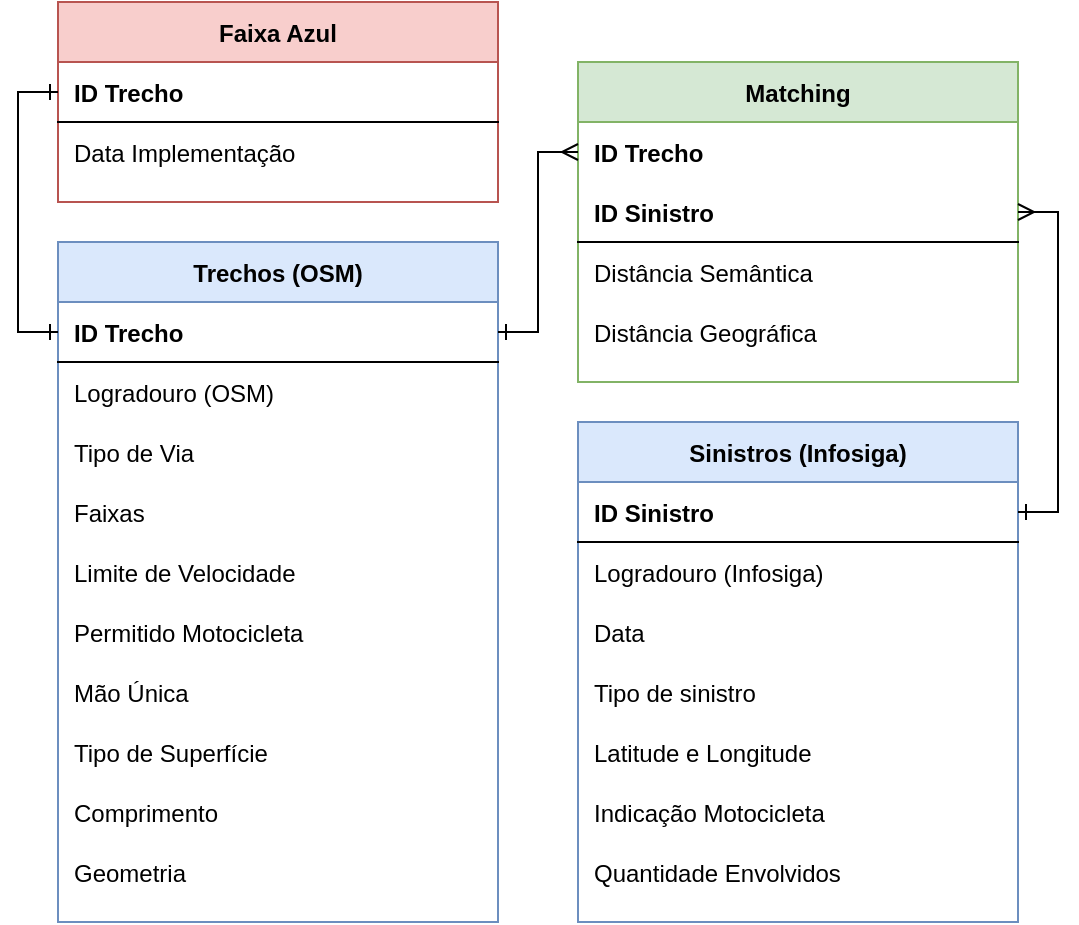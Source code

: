 <mxfile version="24.7.17">
  <diagram id="R2lEEEUBdFMjLlhIrx00" name="Page-1">
    <mxGraphModel dx="2274" dy="833" grid="1" gridSize="10" guides="1" tooltips="1" connect="1" arrows="1" fold="1" page="1" pageScale="1" pageWidth="850" pageHeight="1100" math="0" shadow="0" extFonts="Permanent Marker^https://fonts.googleapis.com/css?family=Permanent+Marker">
      <root>
        <mxCell id="0" />
        <mxCell id="1" parent="0" />
        <mxCell id="C-vyLk0tnHw3VtMMgP7b-23" value="Sinistros (Infosiga)" style="shape=table;startSize=30;container=1;collapsible=1;childLayout=tableLayout;fixedRows=1;rowLines=0;fontStyle=1;align=center;resizeLast=1;fillColor=#dae8fc;strokeColor=#6c8ebf;" parent="1" vertex="1">
          <mxGeometry x="-530" y="350" width="220" height="250" as="geometry" />
        </mxCell>
        <mxCell id="C-vyLk0tnHw3VtMMgP7b-24" value="" style="shape=partialRectangle;collapsible=0;dropTarget=0;pointerEvents=0;fillColor=none;points=[[0,0.5],[1,0.5]];portConstraint=eastwest;top=0;left=0;right=0;bottom=1;" parent="C-vyLk0tnHw3VtMMgP7b-23" vertex="1">
          <mxGeometry y="30" width="220" height="30" as="geometry" />
        </mxCell>
        <mxCell id="C-vyLk0tnHw3VtMMgP7b-26" value="ID Sinistro" style="shape=partialRectangle;overflow=hidden;connectable=0;fillColor=none;top=0;left=0;bottom=0;right=0;align=left;spacingLeft=6;fontStyle=1;" parent="C-vyLk0tnHw3VtMMgP7b-24" vertex="1">
          <mxGeometry width="220" height="30" as="geometry">
            <mxRectangle width="220" height="30" as="alternateBounds" />
          </mxGeometry>
        </mxCell>
        <mxCell id="1qeXA2bBtcVyhYgSrq0f-32" value="" style="shape=partialRectangle;collapsible=0;dropTarget=0;pointerEvents=0;fillColor=none;points=[[0,0.5],[1,0.5]];portConstraint=eastwest;top=0;left=0;right=0;bottom=0;" parent="C-vyLk0tnHw3VtMMgP7b-23" vertex="1">
          <mxGeometry y="60" width="220" height="30" as="geometry" />
        </mxCell>
        <mxCell id="1qeXA2bBtcVyhYgSrq0f-34" value="Logradouro (Infosiga)" style="shape=partialRectangle;overflow=hidden;connectable=0;fillColor=none;top=0;left=0;bottom=0;right=0;align=left;spacingLeft=6;" parent="1qeXA2bBtcVyhYgSrq0f-32" vertex="1">
          <mxGeometry width="220" height="30" as="geometry">
            <mxRectangle width="220" height="30" as="alternateBounds" />
          </mxGeometry>
        </mxCell>
        <mxCell id="C-vyLk0tnHw3VtMMgP7b-27" value="" style="shape=partialRectangle;collapsible=0;dropTarget=0;pointerEvents=0;fillColor=none;points=[[0,0.5],[1,0.5]];portConstraint=eastwest;top=0;left=0;right=0;bottom=0;" parent="C-vyLk0tnHw3VtMMgP7b-23" vertex="1">
          <mxGeometry y="90" width="220" height="30" as="geometry" />
        </mxCell>
        <mxCell id="C-vyLk0tnHw3VtMMgP7b-29" value="Data" style="shape=partialRectangle;overflow=hidden;connectable=0;fillColor=none;top=0;left=0;bottom=0;right=0;align=left;spacingLeft=6;" parent="C-vyLk0tnHw3VtMMgP7b-27" vertex="1">
          <mxGeometry width="220" height="30" as="geometry">
            <mxRectangle width="220" height="30" as="alternateBounds" />
          </mxGeometry>
        </mxCell>
        <mxCell id="1qeXA2bBtcVyhYgSrq0f-36" value="" style="shape=partialRectangle;collapsible=0;dropTarget=0;pointerEvents=0;fillColor=none;points=[[0,0.5],[1,0.5]];portConstraint=eastwest;top=0;left=0;right=0;bottom=0;" parent="C-vyLk0tnHw3VtMMgP7b-23" vertex="1">
          <mxGeometry y="120" width="220" height="30" as="geometry" />
        </mxCell>
        <mxCell id="1qeXA2bBtcVyhYgSrq0f-38" value="Tipo de sinistro" style="shape=partialRectangle;overflow=hidden;connectable=0;fillColor=none;top=0;left=0;bottom=0;right=0;align=left;spacingLeft=6;" parent="1qeXA2bBtcVyhYgSrq0f-36" vertex="1">
          <mxGeometry width="220" height="30" as="geometry">
            <mxRectangle width="220" height="30" as="alternateBounds" />
          </mxGeometry>
        </mxCell>
        <mxCell id="1qeXA2bBtcVyhYgSrq0f-66" value="" style="shape=partialRectangle;collapsible=0;dropTarget=0;pointerEvents=0;fillColor=none;points=[[0,0.5],[1,0.5]];portConstraint=eastwest;top=0;left=0;right=0;bottom=0;" parent="C-vyLk0tnHw3VtMMgP7b-23" vertex="1">
          <mxGeometry y="150" width="220" height="30" as="geometry" />
        </mxCell>
        <mxCell id="1qeXA2bBtcVyhYgSrq0f-68" value="Latitude e Longitude" style="shape=partialRectangle;overflow=hidden;connectable=0;fillColor=none;top=0;left=0;bottom=0;right=0;align=left;spacingLeft=6;" parent="1qeXA2bBtcVyhYgSrq0f-66" vertex="1">
          <mxGeometry width="220" height="30" as="geometry">
            <mxRectangle width="220" height="30" as="alternateBounds" />
          </mxGeometry>
        </mxCell>
        <mxCell id="1qeXA2bBtcVyhYgSrq0f-69" value="" style="shape=partialRectangle;collapsible=0;dropTarget=0;pointerEvents=0;fillColor=none;points=[[0,0.5],[1,0.5]];portConstraint=eastwest;top=0;left=0;right=0;bottom=0;" parent="C-vyLk0tnHw3VtMMgP7b-23" vertex="1">
          <mxGeometry y="180" width="220" height="30" as="geometry" />
        </mxCell>
        <mxCell id="1qeXA2bBtcVyhYgSrq0f-71" value="Indicação Motocicleta" style="shape=partialRectangle;overflow=hidden;connectable=0;fillColor=none;top=0;left=0;bottom=0;right=0;align=left;spacingLeft=6;" parent="1qeXA2bBtcVyhYgSrq0f-69" vertex="1">
          <mxGeometry width="220" height="30" as="geometry">
            <mxRectangle width="220" height="30" as="alternateBounds" />
          </mxGeometry>
        </mxCell>
        <mxCell id="1qeXA2bBtcVyhYgSrq0f-72" value="" style="shape=partialRectangle;collapsible=0;dropTarget=0;pointerEvents=0;fillColor=none;points=[[0,0.5],[1,0.5]];portConstraint=eastwest;top=0;left=0;right=0;bottom=0;" parent="C-vyLk0tnHw3VtMMgP7b-23" vertex="1">
          <mxGeometry y="210" width="220" height="30" as="geometry" />
        </mxCell>
        <mxCell id="1qeXA2bBtcVyhYgSrq0f-74" value="Quantidade Envolvidos" style="shape=partialRectangle;overflow=hidden;connectable=0;fillColor=none;top=0;left=0;bottom=0;right=0;align=left;spacingLeft=6;" parent="1qeXA2bBtcVyhYgSrq0f-72" vertex="1">
          <mxGeometry width="220" height="30" as="geometry">
            <mxRectangle width="220" height="30" as="alternateBounds" />
          </mxGeometry>
        </mxCell>
        <mxCell id="1qeXA2bBtcVyhYgSrq0f-98" value="Trechos (OSM)" style="shape=table;startSize=30;container=1;collapsible=1;childLayout=tableLayout;fixedRows=1;rowLines=0;fontStyle=1;align=center;resizeLast=1;fillColor=#dae8fc;strokeColor=#6c8ebf;" parent="1" vertex="1">
          <mxGeometry x="-790" y="260" width="220" height="340" as="geometry" />
        </mxCell>
        <mxCell id="1qeXA2bBtcVyhYgSrq0f-99" value="" style="shape=partialRectangle;collapsible=0;dropTarget=0;pointerEvents=0;fillColor=none;points=[[0,0.5],[1,0.5]];portConstraint=eastwest;top=0;left=0;right=0;bottom=1;" parent="1qeXA2bBtcVyhYgSrq0f-98" vertex="1">
          <mxGeometry y="30" width="220" height="30" as="geometry" />
        </mxCell>
        <mxCell id="1qeXA2bBtcVyhYgSrq0f-101" value="ID Trecho" style="shape=partialRectangle;overflow=hidden;connectable=0;fillColor=none;top=0;left=0;bottom=0;right=0;align=left;spacingLeft=6;fontStyle=1;" parent="1qeXA2bBtcVyhYgSrq0f-99" vertex="1">
          <mxGeometry width="220" height="30" as="geometry">
            <mxRectangle width="220" height="30" as="alternateBounds" />
          </mxGeometry>
        </mxCell>
        <mxCell id="1qeXA2bBtcVyhYgSrq0f-102" value="" style="shape=partialRectangle;collapsible=0;dropTarget=0;pointerEvents=0;fillColor=none;points=[[0,0.5],[1,0.5]];portConstraint=eastwest;top=0;left=0;right=0;bottom=0;" parent="1qeXA2bBtcVyhYgSrq0f-98" vertex="1">
          <mxGeometry y="60" width="220" height="30" as="geometry" />
        </mxCell>
        <mxCell id="1qeXA2bBtcVyhYgSrq0f-104" value="Logradouro (OSM)" style="shape=partialRectangle;overflow=hidden;connectable=0;fillColor=none;top=0;left=0;bottom=0;right=0;align=left;spacingLeft=6;" parent="1qeXA2bBtcVyhYgSrq0f-102" vertex="1">
          <mxGeometry width="220" height="30" as="geometry">
            <mxRectangle width="220" height="30" as="alternateBounds" />
          </mxGeometry>
        </mxCell>
        <mxCell id="1qeXA2bBtcVyhYgSrq0f-105" value="" style="shape=partialRectangle;collapsible=0;dropTarget=0;pointerEvents=0;fillColor=none;points=[[0,0.5],[1,0.5]];portConstraint=eastwest;top=0;left=0;right=0;bottom=0;" parent="1qeXA2bBtcVyhYgSrq0f-98" vertex="1">
          <mxGeometry y="90" width="220" height="30" as="geometry" />
        </mxCell>
        <mxCell id="1qeXA2bBtcVyhYgSrq0f-107" value="Tipo de Via" style="shape=partialRectangle;overflow=hidden;connectable=0;fillColor=none;top=0;left=0;bottom=0;right=0;align=left;spacingLeft=6;" parent="1qeXA2bBtcVyhYgSrq0f-105" vertex="1">
          <mxGeometry width="220" height="30" as="geometry">
            <mxRectangle width="220" height="30" as="alternateBounds" />
          </mxGeometry>
        </mxCell>
        <mxCell id="1qeXA2bBtcVyhYgSrq0f-109" value="" style="shape=partialRectangle;collapsible=0;dropTarget=0;pointerEvents=0;fillColor=none;points=[[0,0.5],[1,0.5]];portConstraint=eastwest;top=0;left=0;right=0;bottom=0;" parent="1qeXA2bBtcVyhYgSrq0f-98" vertex="1">
          <mxGeometry y="120" width="220" height="30" as="geometry" />
        </mxCell>
        <mxCell id="1qeXA2bBtcVyhYgSrq0f-111" value="Faixas" style="shape=partialRectangle;overflow=hidden;connectable=0;fillColor=none;top=0;left=0;bottom=0;right=0;align=left;spacingLeft=6;" parent="1qeXA2bBtcVyhYgSrq0f-109" vertex="1">
          <mxGeometry width="220" height="30" as="geometry">
            <mxRectangle width="220" height="30" as="alternateBounds" />
          </mxGeometry>
        </mxCell>
        <mxCell id="1qeXA2bBtcVyhYgSrq0f-112" value="" style="shape=partialRectangle;collapsible=0;dropTarget=0;pointerEvents=0;fillColor=none;points=[[0,0.5],[1,0.5]];portConstraint=eastwest;top=0;left=0;right=0;bottom=0;" parent="1qeXA2bBtcVyhYgSrq0f-98" vertex="1">
          <mxGeometry y="150" width="220" height="30" as="geometry" />
        </mxCell>
        <mxCell id="1qeXA2bBtcVyhYgSrq0f-114" value="Limite de Velocidade" style="shape=partialRectangle;overflow=hidden;connectable=0;fillColor=none;top=0;left=0;bottom=0;right=0;align=left;spacingLeft=6;" parent="1qeXA2bBtcVyhYgSrq0f-112" vertex="1">
          <mxGeometry width="220" height="30" as="geometry">
            <mxRectangle width="220" height="30" as="alternateBounds" />
          </mxGeometry>
        </mxCell>
        <mxCell id="1qeXA2bBtcVyhYgSrq0f-115" value="" style="shape=partialRectangle;collapsible=0;dropTarget=0;pointerEvents=0;fillColor=none;points=[[0,0.5],[1,0.5]];portConstraint=eastwest;top=0;left=0;right=0;bottom=0;" parent="1qeXA2bBtcVyhYgSrq0f-98" vertex="1">
          <mxGeometry y="180" width="220" height="30" as="geometry" />
        </mxCell>
        <mxCell id="1qeXA2bBtcVyhYgSrq0f-117" value="Permitido Motocicleta" style="shape=partialRectangle;overflow=hidden;connectable=0;fillColor=none;top=0;left=0;bottom=0;right=0;align=left;spacingLeft=6;" parent="1qeXA2bBtcVyhYgSrq0f-115" vertex="1">
          <mxGeometry width="220" height="30" as="geometry">
            <mxRectangle width="220" height="30" as="alternateBounds" />
          </mxGeometry>
        </mxCell>
        <mxCell id="1qeXA2bBtcVyhYgSrq0f-118" value="" style="shape=partialRectangle;collapsible=0;dropTarget=0;pointerEvents=0;fillColor=none;points=[[0,0.5],[1,0.5]];portConstraint=eastwest;top=0;left=0;right=0;bottom=0;" parent="1qeXA2bBtcVyhYgSrq0f-98" vertex="1">
          <mxGeometry y="210" width="220" height="30" as="geometry" />
        </mxCell>
        <mxCell id="1qeXA2bBtcVyhYgSrq0f-120" value="Mão Única" style="shape=partialRectangle;overflow=hidden;connectable=0;fillColor=none;top=0;left=0;bottom=0;right=0;align=left;spacingLeft=6;" parent="1qeXA2bBtcVyhYgSrq0f-118" vertex="1">
          <mxGeometry width="220" height="30" as="geometry">
            <mxRectangle width="220" height="30" as="alternateBounds" />
          </mxGeometry>
        </mxCell>
        <mxCell id="1qeXA2bBtcVyhYgSrq0f-121" value="" style="shape=partialRectangle;collapsible=0;dropTarget=0;pointerEvents=0;fillColor=none;points=[[0,0.5],[1,0.5]];portConstraint=eastwest;top=0;left=0;right=0;bottom=0;" parent="1qeXA2bBtcVyhYgSrq0f-98" vertex="1">
          <mxGeometry y="240" width="220" height="30" as="geometry" />
        </mxCell>
        <mxCell id="1qeXA2bBtcVyhYgSrq0f-123" value="Tipo de Superfície" style="shape=partialRectangle;overflow=hidden;connectable=0;fillColor=none;top=0;left=0;bottom=0;right=0;align=left;spacingLeft=6;" parent="1qeXA2bBtcVyhYgSrq0f-121" vertex="1">
          <mxGeometry width="220" height="30" as="geometry">
            <mxRectangle width="220" height="30" as="alternateBounds" />
          </mxGeometry>
        </mxCell>
        <mxCell id="I6V5trbAGLV0gVCO5-ux-62" value="" style="shape=partialRectangle;collapsible=0;dropTarget=0;pointerEvents=0;fillColor=none;points=[[0,0.5],[1,0.5]];portConstraint=eastwest;top=0;left=0;right=0;bottom=0;" parent="1qeXA2bBtcVyhYgSrq0f-98" vertex="1">
          <mxGeometry y="270" width="220" height="30" as="geometry" />
        </mxCell>
        <mxCell id="I6V5trbAGLV0gVCO5-ux-64" value="Comprimento" style="shape=partialRectangle;overflow=hidden;connectable=0;fillColor=none;top=0;left=0;bottom=0;right=0;align=left;spacingLeft=6;" parent="I6V5trbAGLV0gVCO5-ux-62" vertex="1">
          <mxGeometry width="220" height="30" as="geometry">
            <mxRectangle width="220" height="30" as="alternateBounds" />
          </mxGeometry>
        </mxCell>
        <mxCell id="1qeXA2bBtcVyhYgSrq0f-124" value="" style="shape=partialRectangle;collapsible=0;dropTarget=0;pointerEvents=0;fillColor=none;points=[[0,0.5],[1,0.5]];portConstraint=eastwest;top=0;left=0;right=0;bottom=0;" parent="1qeXA2bBtcVyhYgSrq0f-98" vertex="1">
          <mxGeometry y="300" width="220" height="30" as="geometry" />
        </mxCell>
        <mxCell id="1qeXA2bBtcVyhYgSrq0f-126" value="Geometria" style="shape=partialRectangle;overflow=hidden;connectable=0;fillColor=none;top=0;left=0;bottom=0;right=0;align=left;spacingLeft=6;" parent="1qeXA2bBtcVyhYgSrq0f-124" vertex="1">
          <mxGeometry width="220" height="30" as="geometry">
            <mxRectangle width="220" height="30" as="alternateBounds" />
          </mxGeometry>
        </mxCell>
        <mxCell id="1qeXA2bBtcVyhYgSrq0f-200" value="Faixa Azul" style="shape=table;startSize=30;container=1;collapsible=1;childLayout=tableLayout;fixedRows=1;rowLines=0;fontStyle=1;align=center;resizeLast=1;fillColor=#f8cecc;strokeColor=#b85450;" parent="1" vertex="1">
          <mxGeometry x="-790" y="140" width="220" height="100" as="geometry" />
        </mxCell>
        <mxCell id="1qeXA2bBtcVyhYgSrq0f-201" value="" style="shape=partialRectangle;collapsible=0;dropTarget=0;pointerEvents=0;fillColor=none;points=[[0,0.5],[1,0.5]];portConstraint=eastwest;top=0;left=0;right=0;bottom=1;" parent="1qeXA2bBtcVyhYgSrq0f-200" vertex="1">
          <mxGeometry y="30" width="220" height="30" as="geometry" />
        </mxCell>
        <mxCell id="1qeXA2bBtcVyhYgSrq0f-203" value="ID Trecho" style="shape=partialRectangle;overflow=hidden;connectable=0;fillColor=none;top=0;left=0;bottom=0;right=0;align=left;spacingLeft=6;fontStyle=1;" parent="1qeXA2bBtcVyhYgSrq0f-201" vertex="1">
          <mxGeometry width="220" height="30" as="geometry">
            <mxRectangle width="220" height="30" as="alternateBounds" />
          </mxGeometry>
        </mxCell>
        <mxCell id="1qeXA2bBtcVyhYgSrq0f-207" value="" style="shape=partialRectangle;collapsible=0;dropTarget=0;pointerEvents=0;fillColor=none;points=[[0,0.5],[1,0.5]];portConstraint=eastwest;top=0;left=0;right=0;bottom=0;" parent="1qeXA2bBtcVyhYgSrq0f-200" vertex="1">
          <mxGeometry y="60" width="220" height="30" as="geometry" />
        </mxCell>
        <mxCell id="1qeXA2bBtcVyhYgSrq0f-209" value="Data Implementação" style="shape=partialRectangle;overflow=hidden;connectable=0;fillColor=none;top=0;left=0;bottom=0;right=0;align=left;spacingLeft=6;" parent="1qeXA2bBtcVyhYgSrq0f-207" vertex="1">
          <mxGeometry width="220" height="30" as="geometry">
            <mxRectangle width="220" height="30" as="alternateBounds" />
          </mxGeometry>
        </mxCell>
        <mxCell id="I6V5trbAGLV0gVCO5-ux-27" value="Matching" style="shape=table;startSize=30;container=1;collapsible=1;childLayout=tableLayout;fixedRows=1;rowLines=0;fontStyle=1;align=center;resizeLast=1;fillColor=#d5e8d4;strokeColor=#82b366;" parent="1" vertex="1">
          <mxGeometry x="-530" y="170" width="220" height="160" as="geometry" />
        </mxCell>
        <mxCell id="4X8ExOcT8p98DvQlGpXj-38" value="" style="shape=partialRectangle;collapsible=0;dropTarget=0;pointerEvents=0;fillColor=none;points=[[0,0.5],[1,0.5]];portConstraint=eastwest;top=0;left=0;right=0;bottom=0;" parent="I6V5trbAGLV0gVCO5-ux-27" vertex="1">
          <mxGeometry y="30" width="220" height="30" as="geometry" />
        </mxCell>
        <mxCell id="4X8ExOcT8p98DvQlGpXj-40" value="ID Trecho" style="shape=partialRectangle;overflow=hidden;connectable=0;fillColor=none;top=0;left=0;bottom=0;right=0;align=left;spacingLeft=6;fontStyle=1;" parent="4X8ExOcT8p98DvQlGpXj-38" vertex="1">
          <mxGeometry width="220" height="30" as="geometry">
            <mxRectangle width="220" height="30" as="alternateBounds" />
          </mxGeometry>
        </mxCell>
        <mxCell id="I6V5trbAGLV0gVCO5-ux-28" value="" style="shape=partialRectangle;collapsible=0;dropTarget=0;pointerEvents=0;fillColor=none;points=[[0,0.5],[1,0.5]];portConstraint=eastwest;top=0;left=0;right=0;bottom=1;" parent="I6V5trbAGLV0gVCO5-ux-27" vertex="1">
          <mxGeometry y="60" width="220" height="30" as="geometry" />
        </mxCell>
        <mxCell id="I6V5trbAGLV0gVCO5-ux-30" value="ID Sinistro" style="shape=partialRectangle;overflow=hidden;connectable=0;fillColor=none;top=0;left=0;bottom=0;right=0;align=left;spacingLeft=6;fontStyle=1;" parent="I6V5trbAGLV0gVCO5-ux-28" vertex="1">
          <mxGeometry width="220" height="30" as="geometry">
            <mxRectangle width="220" height="30" as="alternateBounds" />
          </mxGeometry>
        </mxCell>
        <mxCell id="I6V5trbAGLV0gVCO5-ux-53" value="" style="shape=partialRectangle;collapsible=0;dropTarget=0;pointerEvents=0;fillColor=none;points=[[0,0.5],[1,0.5]];portConstraint=eastwest;top=0;left=0;right=0;bottom=0;" parent="I6V5trbAGLV0gVCO5-ux-27" vertex="1">
          <mxGeometry y="90" width="220" height="30" as="geometry" />
        </mxCell>
        <mxCell id="I6V5trbAGLV0gVCO5-ux-55" value="Distância Semântica" style="shape=partialRectangle;overflow=hidden;connectable=0;fillColor=none;top=0;left=0;bottom=0;right=0;align=left;spacingLeft=6;" parent="I6V5trbAGLV0gVCO5-ux-53" vertex="1">
          <mxGeometry width="220" height="30" as="geometry">
            <mxRectangle width="220" height="30" as="alternateBounds" />
          </mxGeometry>
        </mxCell>
        <mxCell id="97eGN1kodWADSZ9FEekg-9" style="shape=partialRectangle;collapsible=0;dropTarget=0;pointerEvents=0;fillColor=none;points=[[0,0.5],[1,0.5]];portConstraint=eastwest;top=0;left=0;right=0;bottom=0;" vertex="1" parent="I6V5trbAGLV0gVCO5-ux-27">
          <mxGeometry y="120" width="220" height="30" as="geometry" />
        </mxCell>
        <mxCell id="97eGN1kodWADSZ9FEekg-10" value="Distância Geográfica" style="shape=partialRectangle;overflow=hidden;connectable=0;fillColor=none;top=0;left=0;bottom=0;right=0;align=left;spacingLeft=6;" vertex="1" parent="97eGN1kodWADSZ9FEekg-9">
          <mxGeometry width="220" height="30" as="geometry">
            <mxRectangle width="220" height="30" as="alternateBounds" />
          </mxGeometry>
        </mxCell>
        <mxCell id="I6V5trbAGLV0gVCO5-ux-59" style="edgeStyle=orthogonalEdgeStyle;rounded=0;orthogonalLoop=1;jettySize=auto;html=1;exitX=1;exitY=0.5;exitDx=0;exitDy=0;entryX=1;entryY=0.5;entryDx=0;entryDy=0;startArrow=ERmany;startFill=0;endArrow=ERone;endFill=0;" parent="1" source="I6V5trbAGLV0gVCO5-ux-28" target="C-vyLk0tnHw3VtMMgP7b-24" edge="1">
          <mxGeometry relative="1" as="geometry">
            <mxPoint x="-300.0" y="275" as="sourcePoint" />
          </mxGeometry>
        </mxCell>
        <mxCell id="I6V5trbAGLV0gVCO5-ux-60" style="edgeStyle=orthogonalEdgeStyle;rounded=0;orthogonalLoop=1;jettySize=auto;html=1;exitX=0;exitY=0.5;exitDx=0;exitDy=0;entryX=1;entryY=0.5;entryDx=0;entryDy=0;endArrow=ERone;endFill=0;startArrow=ERmany;startFill=0;" parent="1" source="4X8ExOcT8p98DvQlGpXj-38" target="1qeXA2bBtcVyhYgSrq0f-99" edge="1">
          <mxGeometry relative="1" as="geometry" />
        </mxCell>
        <mxCell id="I6V5trbAGLV0gVCO5-ux-61" style="edgeStyle=orthogonalEdgeStyle;rounded=0;orthogonalLoop=1;jettySize=auto;html=1;exitX=0;exitY=0.5;exitDx=0;exitDy=0;entryX=0;entryY=0.5;entryDx=0;entryDy=0;startArrow=ERone;startFill=0;endArrow=ERone;endFill=0;" parent="1" source="1qeXA2bBtcVyhYgSrq0f-99" target="1qeXA2bBtcVyhYgSrq0f-201" edge="1">
          <mxGeometry relative="1" as="geometry" />
        </mxCell>
      </root>
    </mxGraphModel>
  </diagram>
</mxfile>

